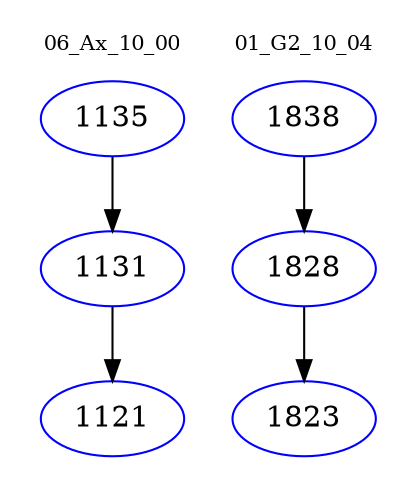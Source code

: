 digraph{
subgraph cluster_0 {
color = white
label = "06_Ax_10_00";
fontsize=10;
T0_1135 [label="1135", color="blue"]
T0_1135 -> T0_1131 [color="black"]
T0_1131 [label="1131", color="blue"]
T0_1131 -> T0_1121 [color="black"]
T0_1121 [label="1121", color="blue"]
}
subgraph cluster_1 {
color = white
label = "01_G2_10_04";
fontsize=10;
T1_1838 [label="1838", color="blue"]
T1_1838 -> T1_1828 [color="black"]
T1_1828 [label="1828", color="blue"]
T1_1828 -> T1_1823 [color="black"]
T1_1823 [label="1823", color="blue"]
}
}

